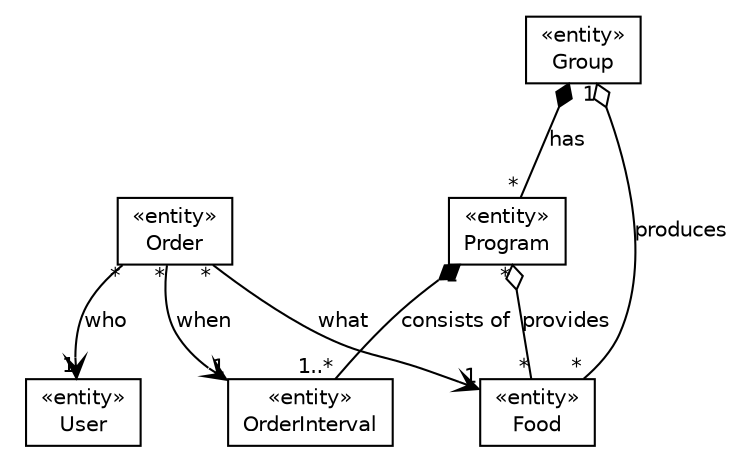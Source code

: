 #!/usr/local/bin/dot
#
# Class diagram 
# Generated by UMLGraph version 5.4 (http://www.umlgraph.org/)
#

digraph G {
	edge [fontname="Helvetica",fontsize=10,labelfontname="Helvetica",labelfontsize=10];
	node [fontname="Helvetica",fontsize=10,shape=plaintext];
	nodesep=0.25;
	ranksep=0.5;
	// hu.sch.kfc.server.domain.OrderInterval
	c1537 [label=<<table title="hu.sch.kfc.server.domain.OrderInterval" border="0" cellborder="1" cellspacing="0" cellpadding="2" port="p" href="./OrderInterval.html">
		<tr><td><table border="0" cellspacing="0" cellpadding="1">
<tr><td align="center" balign="center"> &#171;entity&#187; </td></tr>
<tr><td align="center" balign="center"> OrderInterval </td></tr>
		</table></td></tr>
		</table>>, URL="./OrderInterval.html", fontname="Helvetica", fontcolor="black", fontsize=10.0];
	// hu.sch.kfc.server.domain.Order
	c1539 [label=<<table title="hu.sch.kfc.server.domain.Order" border="0" cellborder="1" cellspacing="0" cellpadding="2" port="p" href="./Order.html">
		<tr><td><table border="0" cellspacing="0" cellpadding="1">
<tr><td align="center" balign="center"> &#171;entity&#187; </td></tr>
<tr><td align="center" balign="center"> Order </td></tr>
		</table></td></tr>
		</table>>, URL="./Order.html", fontname="Helvetica", fontcolor="black", fontsize=10.0];
	// hu.sch.kfc.server.domain.User
	c1540 [label=<<table title="hu.sch.kfc.server.domain.User" border="0" cellborder="1" cellspacing="0" cellpadding="2" port="p" href="./User.html">
		<tr><td><table border="0" cellspacing="0" cellpadding="1">
<tr><td align="center" balign="center"> &#171;entity&#187; </td></tr>
<tr><td align="center" balign="center"> User </td></tr>
		</table></td></tr>
		</table>>, URL="./User.html", fontname="Helvetica", fontcolor="black", fontsize=10.0];
	// hu.sch.kfc.server.domain.Group
	c1542 [label=<<table title="hu.sch.kfc.server.domain.Group" border="0" cellborder="1" cellspacing="0" cellpadding="2" port="p" href="./Group.html">
		<tr><td><table border="0" cellspacing="0" cellpadding="1">
<tr><td align="center" balign="center"> &#171;entity&#187; </td></tr>
<tr><td align="center" balign="center"> Group </td></tr>
		</table></td></tr>
		</table>>, URL="./Group.html", fontname="Helvetica", fontcolor="black", fontsize=10.0];
	// hu.sch.kfc.server.domain.Program
	c1545 [label=<<table title="hu.sch.kfc.server.domain.Program" border="0" cellborder="1" cellspacing="0" cellpadding="2" port="p" href="./Program.html">
		<tr><td><table border="0" cellspacing="0" cellpadding="1">
<tr><td align="center" balign="center"> &#171;entity&#187; </td></tr>
<tr><td align="center" balign="center"> Program </td></tr>
		</table></td></tr>
		</table>>, URL="./Program.html", fontname="Helvetica", fontcolor="black", fontsize=10.0];
	// hu.sch.kfc.server.domain.Food
	c1546 [label=<<table title="hu.sch.kfc.server.domain.Food" border="0" cellborder="1" cellspacing="0" cellpadding="2" port="p" href="./Food.html">
		<tr><td><table border="0" cellspacing="0" cellpadding="1">
<tr><td align="center" balign="center"> &#171;entity&#187; </td></tr>
<tr><td align="center" balign="center"> Food </td></tr>
		</table></td></tr>
		</table>>, URL="./Food.html", fontname="Helvetica", fontcolor="black", fontsize=10.0];
	// hu.sch.kfc.server.domain.Order NAVASSOC hu.sch.kfc.server.domain.Food
	c1539:p -> c1546:p [taillabel="*", label="what", headlabel="1", fontname="Helvetica", fontcolor="black", fontsize=10.0, color="black", arrowhead=open];
	// hu.sch.kfc.server.domain.Order NAVASSOC hu.sch.kfc.server.domain.User
	c1539:p -> c1540:p [taillabel="*", label="who", headlabel="1", fontname="Helvetica", fontcolor="black", fontsize=10.0, color="black", arrowhead=open];
	// hu.sch.kfc.server.domain.Order NAVASSOC hu.sch.kfc.server.domain.OrderInterval
	c1539:p -> c1537:p [taillabel="*", label="when", headlabel="1", fontname="Helvetica", fontcolor="black", fontsize=10.0, color="black", arrowhead=open];
	// hu.sch.kfc.server.domain.Group HAS hu.sch.kfc.server.domain.Food
	c1542:p -> c1546:p [taillabel="1", label="produces", headlabel="*", fontname="Helvetica", fontcolor="black", fontsize=10.0, color="black", arrowhead=none, arrowtail=ediamond, dir=both];
	// hu.sch.kfc.server.domain.Group COMPOSED hu.sch.kfc.server.domain.Program
	c1542:p -> c1545:p [taillabel="", label="has", headlabel="*", fontname="Helvetica", fontcolor="black", fontsize=10.0, color="black", arrowhead=none, arrowtail=diamond, dir=both];
	// hu.sch.kfc.server.domain.Program HAS hu.sch.kfc.server.domain.Food
	c1545:p -> c1546:p [taillabel="*", label="provides", headlabel="*", fontname="Helvetica", fontcolor="black", fontsize=10.0, color="black", arrowhead=none, arrowtail=ediamond, dir=both];
	// hu.sch.kfc.server.domain.Program COMPOSED hu.sch.kfc.server.domain.OrderInterval
	c1545:p -> c1537:p [taillabel="1", label="consists of", headlabel="1..*", fontname="Helvetica", fontcolor="black", fontsize=10.0, color="black", arrowhead=none, arrowtail=diamond, dir=both];
}


